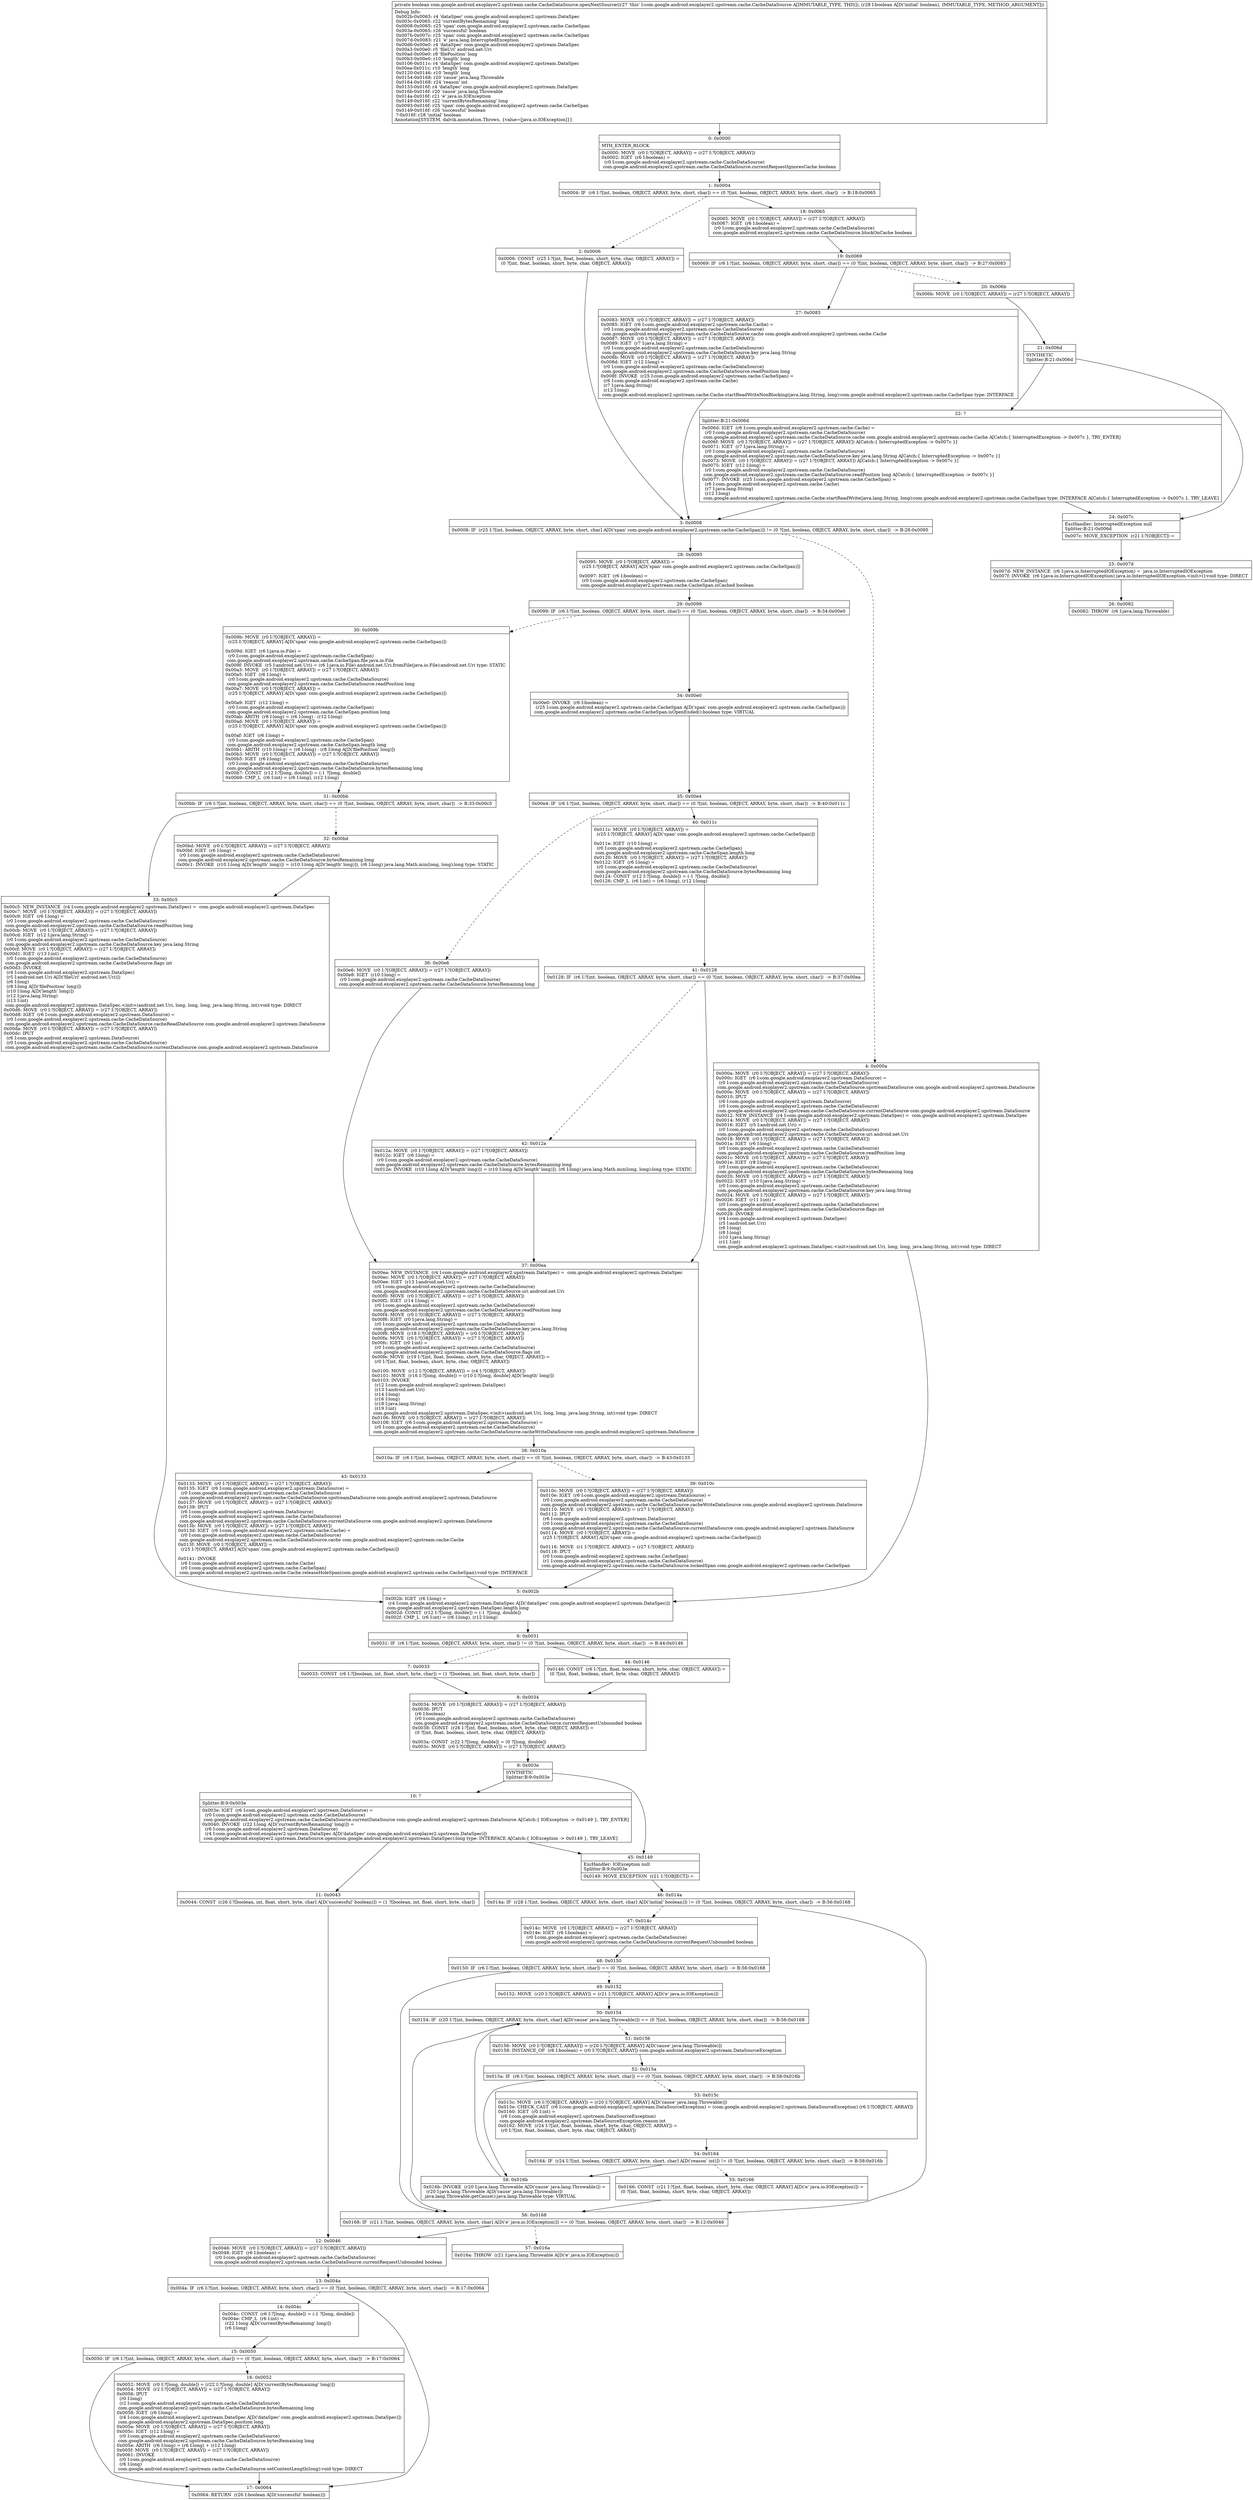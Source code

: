 digraph "CFG forcom.google.android.exoplayer2.upstream.cache.CacheDataSource.openNextSource(Z)Z" {
Node_0 [shape=record,label="{0\:\ 0x0000|MTH_ENTER_BLOCK\l|0x0000: MOVE  (r0 I:?[OBJECT, ARRAY]) = (r27 I:?[OBJECT, ARRAY]) \l0x0002: IGET  (r6 I:boolean) = \l  (r0 I:com.google.android.exoplayer2.upstream.cache.CacheDataSource)\l com.google.android.exoplayer2.upstream.cache.CacheDataSource.currentRequestIgnoresCache boolean \l}"];
Node_1 [shape=record,label="{1\:\ 0x0004|0x0004: IF  (r6 I:?[int, boolean, OBJECT, ARRAY, byte, short, char]) == (0 ?[int, boolean, OBJECT, ARRAY, byte, short, char])  \-\> B:18:0x0065 \l}"];
Node_2 [shape=record,label="{2\:\ 0x0006|0x0006: CONST  (r25 I:?[int, float, boolean, short, byte, char, OBJECT, ARRAY]) = \l  (0 ?[int, float, boolean, short, byte, char, OBJECT, ARRAY])\l \l}"];
Node_3 [shape=record,label="{3\:\ 0x0008|0x0008: IF  (r25 I:?[int, boolean, OBJECT, ARRAY, byte, short, char] A[D('span' com.google.android.exoplayer2.upstream.cache.CacheSpan)]) != (0 ?[int, boolean, OBJECT, ARRAY, byte, short, char])  \-\> B:28:0x0095 \l}"];
Node_4 [shape=record,label="{4\:\ 0x000a|0x000a: MOVE  (r0 I:?[OBJECT, ARRAY]) = (r27 I:?[OBJECT, ARRAY]) \l0x000c: IGET  (r6 I:com.google.android.exoplayer2.upstream.DataSource) = \l  (r0 I:com.google.android.exoplayer2.upstream.cache.CacheDataSource)\l com.google.android.exoplayer2.upstream.cache.CacheDataSource.upstreamDataSource com.google.android.exoplayer2.upstream.DataSource \l0x000e: MOVE  (r0 I:?[OBJECT, ARRAY]) = (r27 I:?[OBJECT, ARRAY]) \l0x0010: IPUT  \l  (r6 I:com.google.android.exoplayer2.upstream.DataSource)\l  (r0 I:com.google.android.exoplayer2.upstream.cache.CacheDataSource)\l com.google.android.exoplayer2.upstream.cache.CacheDataSource.currentDataSource com.google.android.exoplayer2.upstream.DataSource \l0x0012: NEW_INSTANCE  (r4 I:com.google.android.exoplayer2.upstream.DataSpec) =  com.google.android.exoplayer2.upstream.DataSpec \l0x0014: MOVE  (r0 I:?[OBJECT, ARRAY]) = (r27 I:?[OBJECT, ARRAY]) \l0x0016: IGET  (r5 I:android.net.Uri) = \l  (r0 I:com.google.android.exoplayer2.upstream.cache.CacheDataSource)\l com.google.android.exoplayer2.upstream.cache.CacheDataSource.uri android.net.Uri \l0x0018: MOVE  (r0 I:?[OBJECT, ARRAY]) = (r27 I:?[OBJECT, ARRAY]) \l0x001a: IGET  (r6 I:long) = \l  (r0 I:com.google.android.exoplayer2.upstream.cache.CacheDataSource)\l com.google.android.exoplayer2.upstream.cache.CacheDataSource.readPosition long \l0x001c: MOVE  (r0 I:?[OBJECT, ARRAY]) = (r27 I:?[OBJECT, ARRAY]) \l0x001e: IGET  (r8 I:long) = \l  (r0 I:com.google.android.exoplayer2.upstream.cache.CacheDataSource)\l com.google.android.exoplayer2.upstream.cache.CacheDataSource.bytesRemaining long \l0x0020: MOVE  (r0 I:?[OBJECT, ARRAY]) = (r27 I:?[OBJECT, ARRAY]) \l0x0022: IGET  (r10 I:java.lang.String) = \l  (r0 I:com.google.android.exoplayer2.upstream.cache.CacheDataSource)\l com.google.android.exoplayer2.upstream.cache.CacheDataSource.key java.lang.String \l0x0024: MOVE  (r0 I:?[OBJECT, ARRAY]) = (r27 I:?[OBJECT, ARRAY]) \l0x0026: IGET  (r11 I:int) = \l  (r0 I:com.google.android.exoplayer2.upstream.cache.CacheDataSource)\l com.google.android.exoplayer2.upstream.cache.CacheDataSource.flags int \l0x0028: INVOKE  \l  (r4 I:com.google.android.exoplayer2.upstream.DataSpec)\l  (r5 I:android.net.Uri)\l  (r6 I:long)\l  (r8 I:long)\l  (r10 I:java.lang.String)\l  (r11 I:int)\l com.google.android.exoplayer2.upstream.DataSpec.\<init\>(android.net.Uri, long, long, java.lang.String, int):void type: DIRECT \l}"];
Node_5 [shape=record,label="{5\:\ 0x002b|0x002b: IGET  (r6 I:long) = \l  (r4 I:com.google.android.exoplayer2.upstream.DataSpec A[D('dataSpec' com.google.android.exoplayer2.upstream.DataSpec)])\l com.google.android.exoplayer2.upstream.DataSpec.length long \l0x002d: CONST  (r12 I:?[long, double]) = (\-1 ?[long, double]) \l0x002f: CMP_L  (r6 I:int) = (r6 I:long), (r12 I:long) \l}"];
Node_6 [shape=record,label="{6\:\ 0x0031|0x0031: IF  (r6 I:?[int, boolean, OBJECT, ARRAY, byte, short, char]) != (0 ?[int, boolean, OBJECT, ARRAY, byte, short, char])  \-\> B:44:0x0146 \l}"];
Node_7 [shape=record,label="{7\:\ 0x0033|0x0033: CONST  (r6 I:?[boolean, int, float, short, byte, char]) = (1 ?[boolean, int, float, short, byte, char]) \l}"];
Node_8 [shape=record,label="{8\:\ 0x0034|0x0034: MOVE  (r0 I:?[OBJECT, ARRAY]) = (r27 I:?[OBJECT, ARRAY]) \l0x0036: IPUT  \l  (r6 I:boolean)\l  (r0 I:com.google.android.exoplayer2.upstream.cache.CacheDataSource)\l com.google.android.exoplayer2.upstream.cache.CacheDataSource.currentRequestUnbounded boolean \l0x0038: CONST  (r26 I:?[int, float, boolean, short, byte, char, OBJECT, ARRAY]) = \l  (0 ?[int, float, boolean, short, byte, char, OBJECT, ARRAY])\l \l0x003a: CONST  (r22 I:?[long, double]) = (0 ?[long, double]) \l0x003c: MOVE  (r0 I:?[OBJECT, ARRAY]) = (r27 I:?[OBJECT, ARRAY]) \l}"];
Node_9 [shape=record,label="{9\:\ 0x003e|SYNTHETIC\lSplitter:B:9:0x003e\l}"];
Node_10 [shape=record,label="{10\:\ ?|Splitter:B:9:0x003e\l|0x003e: IGET  (r6 I:com.google.android.exoplayer2.upstream.DataSource) = \l  (r0 I:com.google.android.exoplayer2.upstream.cache.CacheDataSource)\l com.google.android.exoplayer2.upstream.cache.CacheDataSource.currentDataSource com.google.android.exoplayer2.upstream.DataSource A[Catch:\{ IOException \-\> 0x0149 \}, TRY_ENTER]\l0x0040: INVOKE  (r22 I:long A[D('currentBytesRemaining' long)]) = \l  (r6 I:com.google.android.exoplayer2.upstream.DataSource)\l  (r4 I:com.google.android.exoplayer2.upstream.DataSpec A[D('dataSpec' com.google.android.exoplayer2.upstream.DataSpec)])\l com.google.android.exoplayer2.upstream.DataSource.open(com.google.android.exoplayer2.upstream.DataSpec):long type: INTERFACE A[Catch:\{ IOException \-\> 0x0149 \}, TRY_LEAVE]\l}"];
Node_11 [shape=record,label="{11\:\ 0x0043|0x0044: CONST  (r26 I:?[boolean, int, float, short, byte, char] A[D('successful' boolean)]) = (1 ?[boolean, int, float, short, byte, char]) \l}"];
Node_12 [shape=record,label="{12\:\ 0x0046|0x0046: MOVE  (r0 I:?[OBJECT, ARRAY]) = (r27 I:?[OBJECT, ARRAY]) \l0x0048: IGET  (r6 I:boolean) = \l  (r0 I:com.google.android.exoplayer2.upstream.cache.CacheDataSource)\l com.google.android.exoplayer2.upstream.cache.CacheDataSource.currentRequestUnbounded boolean \l}"];
Node_13 [shape=record,label="{13\:\ 0x004a|0x004a: IF  (r6 I:?[int, boolean, OBJECT, ARRAY, byte, short, char]) == (0 ?[int, boolean, OBJECT, ARRAY, byte, short, char])  \-\> B:17:0x0064 \l}"];
Node_14 [shape=record,label="{14\:\ 0x004c|0x004c: CONST  (r6 I:?[long, double]) = (\-1 ?[long, double]) \l0x004e: CMP_L  (r6 I:int) = \l  (r22 I:long A[D('currentBytesRemaining' long)])\l  (r6 I:long)\l \l}"];
Node_15 [shape=record,label="{15\:\ 0x0050|0x0050: IF  (r6 I:?[int, boolean, OBJECT, ARRAY, byte, short, char]) == (0 ?[int, boolean, OBJECT, ARRAY, byte, short, char])  \-\> B:17:0x0064 \l}"];
Node_16 [shape=record,label="{16\:\ 0x0052|0x0052: MOVE  (r0 I:?[long, double]) = (r22 I:?[long, double] A[D('currentBytesRemaining' long)]) \l0x0054: MOVE  (r2 I:?[OBJECT, ARRAY]) = (r27 I:?[OBJECT, ARRAY]) \l0x0056: IPUT  \l  (r0 I:long)\l  (r2 I:com.google.android.exoplayer2.upstream.cache.CacheDataSource)\l com.google.android.exoplayer2.upstream.cache.CacheDataSource.bytesRemaining long \l0x0058: IGET  (r6 I:long) = \l  (r4 I:com.google.android.exoplayer2.upstream.DataSpec A[D('dataSpec' com.google.android.exoplayer2.upstream.DataSpec)])\l com.google.android.exoplayer2.upstream.DataSpec.position long \l0x005a: MOVE  (r0 I:?[OBJECT, ARRAY]) = (r27 I:?[OBJECT, ARRAY]) \l0x005c: IGET  (r12 I:long) = \l  (r0 I:com.google.android.exoplayer2.upstream.cache.CacheDataSource)\l com.google.android.exoplayer2.upstream.cache.CacheDataSource.bytesRemaining long \l0x005e: ARITH  (r6 I:long) = (r6 I:long) + (r12 I:long) \l0x005f: MOVE  (r0 I:?[OBJECT, ARRAY]) = (r27 I:?[OBJECT, ARRAY]) \l0x0061: INVOKE  \l  (r0 I:com.google.android.exoplayer2.upstream.cache.CacheDataSource)\l  (r6 I:long)\l com.google.android.exoplayer2.upstream.cache.CacheDataSource.setContentLength(long):void type: DIRECT \l}"];
Node_17 [shape=record,label="{17\:\ 0x0064|0x0064: RETURN  (r26 I:boolean A[D('successful' boolean)]) \l}"];
Node_18 [shape=record,label="{18\:\ 0x0065|0x0065: MOVE  (r0 I:?[OBJECT, ARRAY]) = (r27 I:?[OBJECT, ARRAY]) \l0x0067: IGET  (r6 I:boolean) = \l  (r0 I:com.google.android.exoplayer2.upstream.cache.CacheDataSource)\l com.google.android.exoplayer2.upstream.cache.CacheDataSource.blockOnCache boolean \l}"];
Node_19 [shape=record,label="{19\:\ 0x0069|0x0069: IF  (r6 I:?[int, boolean, OBJECT, ARRAY, byte, short, char]) == (0 ?[int, boolean, OBJECT, ARRAY, byte, short, char])  \-\> B:27:0x0083 \l}"];
Node_20 [shape=record,label="{20\:\ 0x006b|0x006b: MOVE  (r0 I:?[OBJECT, ARRAY]) = (r27 I:?[OBJECT, ARRAY]) \l}"];
Node_21 [shape=record,label="{21\:\ 0x006d|SYNTHETIC\lSplitter:B:21:0x006d\l}"];
Node_22 [shape=record,label="{22\:\ ?|Splitter:B:21:0x006d\l|0x006d: IGET  (r6 I:com.google.android.exoplayer2.upstream.cache.Cache) = \l  (r0 I:com.google.android.exoplayer2.upstream.cache.CacheDataSource)\l com.google.android.exoplayer2.upstream.cache.CacheDataSource.cache com.google.android.exoplayer2.upstream.cache.Cache A[Catch:\{ InterruptedException \-\> 0x007c \}, TRY_ENTER]\l0x006f: MOVE  (r0 I:?[OBJECT, ARRAY]) = (r27 I:?[OBJECT, ARRAY]) A[Catch:\{ InterruptedException \-\> 0x007c \}]\l0x0071: IGET  (r7 I:java.lang.String) = \l  (r0 I:com.google.android.exoplayer2.upstream.cache.CacheDataSource)\l com.google.android.exoplayer2.upstream.cache.CacheDataSource.key java.lang.String A[Catch:\{ InterruptedException \-\> 0x007c \}]\l0x0073: MOVE  (r0 I:?[OBJECT, ARRAY]) = (r27 I:?[OBJECT, ARRAY]) A[Catch:\{ InterruptedException \-\> 0x007c \}]\l0x0075: IGET  (r12 I:long) = \l  (r0 I:com.google.android.exoplayer2.upstream.cache.CacheDataSource)\l com.google.android.exoplayer2.upstream.cache.CacheDataSource.readPosition long A[Catch:\{ InterruptedException \-\> 0x007c \}]\l0x0077: INVOKE  (r25 I:com.google.android.exoplayer2.upstream.cache.CacheSpan) = \l  (r6 I:com.google.android.exoplayer2.upstream.cache.Cache)\l  (r7 I:java.lang.String)\l  (r12 I:long)\l com.google.android.exoplayer2.upstream.cache.Cache.startReadWrite(java.lang.String, long):com.google.android.exoplayer2.upstream.cache.CacheSpan type: INTERFACE A[Catch:\{ InterruptedException \-\> 0x007c \}, TRY_LEAVE]\l}"];
Node_24 [shape=record,label="{24\:\ 0x007c|ExcHandler: InterruptedException null\lSplitter:B:21:0x006d\l|0x007c: MOVE_EXCEPTION  (r21 I:?[OBJECT]) =  \l}"];
Node_25 [shape=record,label="{25\:\ 0x007d|0x007d: NEW_INSTANCE  (r6 I:java.io.InterruptedIOException) =  java.io.InterruptedIOException \l0x007f: INVOKE  (r6 I:java.io.InterruptedIOException) java.io.InterruptedIOException.\<init\>():void type: DIRECT \l}"];
Node_26 [shape=record,label="{26\:\ 0x0082|0x0082: THROW  (r6 I:java.lang.Throwable) \l}"];
Node_27 [shape=record,label="{27\:\ 0x0083|0x0083: MOVE  (r0 I:?[OBJECT, ARRAY]) = (r27 I:?[OBJECT, ARRAY]) \l0x0085: IGET  (r6 I:com.google.android.exoplayer2.upstream.cache.Cache) = \l  (r0 I:com.google.android.exoplayer2.upstream.cache.CacheDataSource)\l com.google.android.exoplayer2.upstream.cache.CacheDataSource.cache com.google.android.exoplayer2.upstream.cache.Cache \l0x0087: MOVE  (r0 I:?[OBJECT, ARRAY]) = (r27 I:?[OBJECT, ARRAY]) \l0x0089: IGET  (r7 I:java.lang.String) = \l  (r0 I:com.google.android.exoplayer2.upstream.cache.CacheDataSource)\l com.google.android.exoplayer2.upstream.cache.CacheDataSource.key java.lang.String \l0x008b: MOVE  (r0 I:?[OBJECT, ARRAY]) = (r27 I:?[OBJECT, ARRAY]) \l0x008d: IGET  (r12 I:long) = \l  (r0 I:com.google.android.exoplayer2.upstream.cache.CacheDataSource)\l com.google.android.exoplayer2.upstream.cache.CacheDataSource.readPosition long \l0x008f: INVOKE  (r25 I:com.google.android.exoplayer2.upstream.cache.CacheSpan) = \l  (r6 I:com.google.android.exoplayer2.upstream.cache.Cache)\l  (r7 I:java.lang.String)\l  (r12 I:long)\l com.google.android.exoplayer2.upstream.cache.Cache.startReadWriteNonBlocking(java.lang.String, long):com.google.android.exoplayer2.upstream.cache.CacheSpan type: INTERFACE \l}"];
Node_28 [shape=record,label="{28\:\ 0x0095|0x0095: MOVE  (r0 I:?[OBJECT, ARRAY]) = \l  (r25 I:?[OBJECT, ARRAY] A[D('span' com.google.android.exoplayer2.upstream.cache.CacheSpan)])\l \l0x0097: IGET  (r6 I:boolean) = \l  (r0 I:com.google.android.exoplayer2.upstream.cache.CacheSpan)\l com.google.android.exoplayer2.upstream.cache.CacheSpan.isCached boolean \l}"];
Node_29 [shape=record,label="{29\:\ 0x0099|0x0099: IF  (r6 I:?[int, boolean, OBJECT, ARRAY, byte, short, char]) == (0 ?[int, boolean, OBJECT, ARRAY, byte, short, char])  \-\> B:34:0x00e0 \l}"];
Node_30 [shape=record,label="{30\:\ 0x009b|0x009b: MOVE  (r0 I:?[OBJECT, ARRAY]) = \l  (r25 I:?[OBJECT, ARRAY] A[D('span' com.google.android.exoplayer2.upstream.cache.CacheSpan)])\l \l0x009d: IGET  (r6 I:java.io.File) = \l  (r0 I:com.google.android.exoplayer2.upstream.cache.CacheSpan)\l com.google.android.exoplayer2.upstream.cache.CacheSpan.file java.io.File \l0x009f: INVOKE  (r5 I:android.net.Uri) = (r6 I:java.io.File) android.net.Uri.fromFile(java.io.File):android.net.Uri type: STATIC \l0x00a3: MOVE  (r0 I:?[OBJECT, ARRAY]) = (r27 I:?[OBJECT, ARRAY]) \l0x00a5: IGET  (r6 I:long) = \l  (r0 I:com.google.android.exoplayer2.upstream.cache.CacheDataSource)\l com.google.android.exoplayer2.upstream.cache.CacheDataSource.readPosition long \l0x00a7: MOVE  (r0 I:?[OBJECT, ARRAY]) = \l  (r25 I:?[OBJECT, ARRAY] A[D('span' com.google.android.exoplayer2.upstream.cache.CacheSpan)])\l \l0x00a9: IGET  (r12 I:long) = \l  (r0 I:com.google.android.exoplayer2.upstream.cache.CacheSpan)\l com.google.android.exoplayer2.upstream.cache.CacheSpan.position long \l0x00ab: ARITH  (r8 I:long) = (r6 I:long) \- (r12 I:long) \l0x00ad: MOVE  (r0 I:?[OBJECT, ARRAY]) = \l  (r25 I:?[OBJECT, ARRAY] A[D('span' com.google.android.exoplayer2.upstream.cache.CacheSpan)])\l \l0x00af: IGET  (r6 I:long) = \l  (r0 I:com.google.android.exoplayer2.upstream.cache.CacheSpan)\l com.google.android.exoplayer2.upstream.cache.CacheSpan.length long \l0x00b1: ARITH  (r10 I:long) = (r6 I:long) \- (r8 I:long A[D('filePosition' long)]) \l0x00b3: MOVE  (r0 I:?[OBJECT, ARRAY]) = (r27 I:?[OBJECT, ARRAY]) \l0x00b5: IGET  (r6 I:long) = \l  (r0 I:com.google.android.exoplayer2.upstream.cache.CacheDataSource)\l com.google.android.exoplayer2.upstream.cache.CacheDataSource.bytesRemaining long \l0x00b7: CONST  (r12 I:?[long, double]) = (\-1 ?[long, double]) \l0x00b9: CMP_L  (r6 I:int) = (r6 I:long), (r12 I:long) \l}"];
Node_31 [shape=record,label="{31\:\ 0x00bb|0x00bb: IF  (r6 I:?[int, boolean, OBJECT, ARRAY, byte, short, char]) == (0 ?[int, boolean, OBJECT, ARRAY, byte, short, char])  \-\> B:33:0x00c5 \l}"];
Node_32 [shape=record,label="{32\:\ 0x00bd|0x00bd: MOVE  (r0 I:?[OBJECT, ARRAY]) = (r27 I:?[OBJECT, ARRAY]) \l0x00bf: IGET  (r6 I:long) = \l  (r0 I:com.google.android.exoplayer2.upstream.cache.CacheDataSource)\l com.google.android.exoplayer2.upstream.cache.CacheDataSource.bytesRemaining long \l0x00c1: INVOKE  (r10 I:long A[D('length' long)]) = (r10 I:long A[D('length' long)]), (r6 I:long) java.lang.Math.min(long, long):long type: STATIC \l}"];
Node_33 [shape=record,label="{33\:\ 0x00c5|0x00c5: NEW_INSTANCE  (r4 I:com.google.android.exoplayer2.upstream.DataSpec) =  com.google.android.exoplayer2.upstream.DataSpec \l0x00c7: MOVE  (r0 I:?[OBJECT, ARRAY]) = (r27 I:?[OBJECT, ARRAY]) \l0x00c9: IGET  (r6 I:long) = \l  (r0 I:com.google.android.exoplayer2.upstream.cache.CacheDataSource)\l com.google.android.exoplayer2.upstream.cache.CacheDataSource.readPosition long \l0x00cb: MOVE  (r0 I:?[OBJECT, ARRAY]) = (r27 I:?[OBJECT, ARRAY]) \l0x00cd: IGET  (r12 I:java.lang.String) = \l  (r0 I:com.google.android.exoplayer2.upstream.cache.CacheDataSource)\l com.google.android.exoplayer2.upstream.cache.CacheDataSource.key java.lang.String \l0x00cf: MOVE  (r0 I:?[OBJECT, ARRAY]) = (r27 I:?[OBJECT, ARRAY]) \l0x00d1: IGET  (r13 I:int) = \l  (r0 I:com.google.android.exoplayer2.upstream.cache.CacheDataSource)\l com.google.android.exoplayer2.upstream.cache.CacheDataSource.flags int \l0x00d3: INVOKE  \l  (r4 I:com.google.android.exoplayer2.upstream.DataSpec)\l  (r5 I:android.net.Uri A[D('fileUri' android.net.Uri)])\l  (r6 I:long)\l  (r8 I:long A[D('filePosition' long)])\l  (r10 I:long A[D('length' long)])\l  (r12 I:java.lang.String)\l  (r13 I:int)\l com.google.android.exoplayer2.upstream.DataSpec.\<init\>(android.net.Uri, long, long, long, java.lang.String, int):void type: DIRECT \l0x00d6: MOVE  (r0 I:?[OBJECT, ARRAY]) = (r27 I:?[OBJECT, ARRAY]) \l0x00d8: IGET  (r6 I:com.google.android.exoplayer2.upstream.DataSource) = \l  (r0 I:com.google.android.exoplayer2.upstream.cache.CacheDataSource)\l com.google.android.exoplayer2.upstream.cache.CacheDataSource.cacheReadDataSource com.google.android.exoplayer2.upstream.DataSource \l0x00da: MOVE  (r0 I:?[OBJECT, ARRAY]) = (r27 I:?[OBJECT, ARRAY]) \l0x00dc: IPUT  \l  (r6 I:com.google.android.exoplayer2.upstream.DataSource)\l  (r0 I:com.google.android.exoplayer2.upstream.cache.CacheDataSource)\l com.google.android.exoplayer2.upstream.cache.CacheDataSource.currentDataSource com.google.android.exoplayer2.upstream.DataSource \l}"];
Node_34 [shape=record,label="{34\:\ 0x00e0|0x00e0: INVOKE  (r6 I:boolean) = \l  (r25 I:com.google.android.exoplayer2.upstream.cache.CacheSpan A[D('span' com.google.android.exoplayer2.upstream.cache.CacheSpan)])\l com.google.android.exoplayer2.upstream.cache.CacheSpan.isOpenEnded():boolean type: VIRTUAL \l}"];
Node_35 [shape=record,label="{35\:\ 0x00e4|0x00e4: IF  (r6 I:?[int, boolean, OBJECT, ARRAY, byte, short, char]) == (0 ?[int, boolean, OBJECT, ARRAY, byte, short, char])  \-\> B:40:0x011c \l}"];
Node_36 [shape=record,label="{36\:\ 0x00e6|0x00e6: MOVE  (r0 I:?[OBJECT, ARRAY]) = (r27 I:?[OBJECT, ARRAY]) \l0x00e8: IGET  (r10 I:long) = \l  (r0 I:com.google.android.exoplayer2.upstream.cache.CacheDataSource)\l com.google.android.exoplayer2.upstream.cache.CacheDataSource.bytesRemaining long \l}"];
Node_37 [shape=record,label="{37\:\ 0x00ea|0x00ea: NEW_INSTANCE  (r4 I:com.google.android.exoplayer2.upstream.DataSpec) =  com.google.android.exoplayer2.upstream.DataSpec \l0x00ec: MOVE  (r0 I:?[OBJECT, ARRAY]) = (r27 I:?[OBJECT, ARRAY]) \l0x00ee: IGET  (r13 I:android.net.Uri) = \l  (r0 I:com.google.android.exoplayer2.upstream.cache.CacheDataSource)\l com.google.android.exoplayer2.upstream.cache.CacheDataSource.uri android.net.Uri \l0x00f0: MOVE  (r0 I:?[OBJECT, ARRAY]) = (r27 I:?[OBJECT, ARRAY]) \l0x00f2: IGET  (r14 I:long) = \l  (r0 I:com.google.android.exoplayer2.upstream.cache.CacheDataSource)\l com.google.android.exoplayer2.upstream.cache.CacheDataSource.readPosition long \l0x00f4: MOVE  (r0 I:?[OBJECT, ARRAY]) = (r27 I:?[OBJECT, ARRAY]) \l0x00f6: IGET  (r0 I:java.lang.String) = \l  (r0 I:com.google.android.exoplayer2.upstream.cache.CacheDataSource)\l com.google.android.exoplayer2.upstream.cache.CacheDataSource.key java.lang.String \l0x00f8: MOVE  (r18 I:?[OBJECT, ARRAY]) = (r0 I:?[OBJECT, ARRAY]) \l0x00fa: MOVE  (r0 I:?[OBJECT, ARRAY]) = (r27 I:?[OBJECT, ARRAY]) \l0x00fc: IGET  (r0 I:int) = \l  (r0 I:com.google.android.exoplayer2.upstream.cache.CacheDataSource)\l com.google.android.exoplayer2.upstream.cache.CacheDataSource.flags int \l0x00fe: MOVE  (r19 I:?[int, float, boolean, short, byte, char, OBJECT, ARRAY]) = \l  (r0 I:?[int, float, boolean, short, byte, char, OBJECT, ARRAY])\l \l0x0100: MOVE  (r12 I:?[OBJECT, ARRAY]) = (r4 I:?[OBJECT, ARRAY]) \l0x0101: MOVE  (r16 I:?[long, double]) = (r10 I:?[long, double] A[D('length' long)]) \l0x0103: INVOKE  \l  (r12 I:com.google.android.exoplayer2.upstream.DataSpec)\l  (r13 I:android.net.Uri)\l  (r14 I:long)\l  (r16 I:long)\l  (r18 I:java.lang.String)\l  (r19 I:int)\l com.google.android.exoplayer2.upstream.DataSpec.\<init\>(android.net.Uri, long, long, java.lang.String, int):void type: DIRECT \l0x0106: MOVE  (r0 I:?[OBJECT, ARRAY]) = (r27 I:?[OBJECT, ARRAY]) \l0x0108: IGET  (r6 I:com.google.android.exoplayer2.upstream.DataSource) = \l  (r0 I:com.google.android.exoplayer2.upstream.cache.CacheDataSource)\l com.google.android.exoplayer2.upstream.cache.CacheDataSource.cacheWriteDataSource com.google.android.exoplayer2.upstream.DataSource \l}"];
Node_38 [shape=record,label="{38\:\ 0x010a|0x010a: IF  (r6 I:?[int, boolean, OBJECT, ARRAY, byte, short, char]) == (0 ?[int, boolean, OBJECT, ARRAY, byte, short, char])  \-\> B:43:0x0133 \l}"];
Node_39 [shape=record,label="{39\:\ 0x010c|0x010c: MOVE  (r0 I:?[OBJECT, ARRAY]) = (r27 I:?[OBJECT, ARRAY]) \l0x010e: IGET  (r6 I:com.google.android.exoplayer2.upstream.DataSource) = \l  (r0 I:com.google.android.exoplayer2.upstream.cache.CacheDataSource)\l com.google.android.exoplayer2.upstream.cache.CacheDataSource.cacheWriteDataSource com.google.android.exoplayer2.upstream.DataSource \l0x0110: MOVE  (r0 I:?[OBJECT, ARRAY]) = (r27 I:?[OBJECT, ARRAY]) \l0x0112: IPUT  \l  (r6 I:com.google.android.exoplayer2.upstream.DataSource)\l  (r0 I:com.google.android.exoplayer2.upstream.cache.CacheDataSource)\l com.google.android.exoplayer2.upstream.cache.CacheDataSource.currentDataSource com.google.android.exoplayer2.upstream.DataSource \l0x0114: MOVE  (r0 I:?[OBJECT, ARRAY]) = \l  (r25 I:?[OBJECT, ARRAY] A[D('span' com.google.android.exoplayer2.upstream.cache.CacheSpan)])\l \l0x0116: MOVE  (r1 I:?[OBJECT, ARRAY]) = (r27 I:?[OBJECT, ARRAY]) \l0x0118: IPUT  \l  (r0 I:com.google.android.exoplayer2.upstream.cache.CacheSpan)\l  (r1 I:com.google.android.exoplayer2.upstream.cache.CacheDataSource)\l com.google.android.exoplayer2.upstream.cache.CacheDataSource.lockedSpan com.google.android.exoplayer2.upstream.cache.CacheSpan \l}"];
Node_40 [shape=record,label="{40\:\ 0x011c|0x011c: MOVE  (r0 I:?[OBJECT, ARRAY]) = \l  (r25 I:?[OBJECT, ARRAY] A[D('span' com.google.android.exoplayer2.upstream.cache.CacheSpan)])\l \l0x011e: IGET  (r10 I:long) = \l  (r0 I:com.google.android.exoplayer2.upstream.cache.CacheSpan)\l com.google.android.exoplayer2.upstream.cache.CacheSpan.length long \l0x0120: MOVE  (r0 I:?[OBJECT, ARRAY]) = (r27 I:?[OBJECT, ARRAY]) \l0x0122: IGET  (r6 I:long) = \l  (r0 I:com.google.android.exoplayer2.upstream.cache.CacheDataSource)\l com.google.android.exoplayer2.upstream.cache.CacheDataSource.bytesRemaining long \l0x0124: CONST  (r12 I:?[long, double]) = (\-1 ?[long, double]) \l0x0126: CMP_L  (r6 I:int) = (r6 I:long), (r12 I:long) \l}"];
Node_41 [shape=record,label="{41\:\ 0x0128|0x0128: IF  (r6 I:?[int, boolean, OBJECT, ARRAY, byte, short, char]) == (0 ?[int, boolean, OBJECT, ARRAY, byte, short, char])  \-\> B:37:0x00ea \l}"];
Node_42 [shape=record,label="{42\:\ 0x012a|0x012a: MOVE  (r0 I:?[OBJECT, ARRAY]) = (r27 I:?[OBJECT, ARRAY]) \l0x012c: IGET  (r6 I:long) = \l  (r0 I:com.google.android.exoplayer2.upstream.cache.CacheDataSource)\l com.google.android.exoplayer2.upstream.cache.CacheDataSource.bytesRemaining long \l0x012e: INVOKE  (r10 I:long A[D('length' long)]) = (r10 I:long A[D('length' long)]), (r6 I:long) java.lang.Math.min(long, long):long type: STATIC \l}"];
Node_43 [shape=record,label="{43\:\ 0x0133|0x0133: MOVE  (r0 I:?[OBJECT, ARRAY]) = (r27 I:?[OBJECT, ARRAY]) \l0x0135: IGET  (r6 I:com.google.android.exoplayer2.upstream.DataSource) = \l  (r0 I:com.google.android.exoplayer2.upstream.cache.CacheDataSource)\l com.google.android.exoplayer2.upstream.cache.CacheDataSource.upstreamDataSource com.google.android.exoplayer2.upstream.DataSource \l0x0137: MOVE  (r0 I:?[OBJECT, ARRAY]) = (r27 I:?[OBJECT, ARRAY]) \l0x0139: IPUT  \l  (r6 I:com.google.android.exoplayer2.upstream.DataSource)\l  (r0 I:com.google.android.exoplayer2.upstream.cache.CacheDataSource)\l com.google.android.exoplayer2.upstream.cache.CacheDataSource.currentDataSource com.google.android.exoplayer2.upstream.DataSource \l0x013b: MOVE  (r0 I:?[OBJECT, ARRAY]) = (r27 I:?[OBJECT, ARRAY]) \l0x013d: IGET  (r6 I:com.google.android.exoplayer2.upstream.cache.Cache) = \l  (r0 I:com.google.android.exoplayer2.upstream.cache.CacheDataSource)\l com.google.android.exoplayer2.upstream.cache.CacheDataSource.cache com.google.android.exoplayer2.upstream.cache.Cache \l0x013f: MOVE  (r0 I:?[OBJECT, ARRAY]) = \l  (r25 I:?[OBJECT, ARRAY] A[D('span' com.google.android.exoplayer2.upstream.cache.CacheSpan)])\l \l0x0141: INVOKE  \l  (r6 I:com.google.android.exoplayer2.upstream.cache.Cache)\l  (r0 I:com.google.android.exoplayer2.upstream.cache.CacheSpan)\l com.google.android.exoplayer2.upstream.cache.Cache.releaseHoleSpan(com.google.android.exoplayer2.upstream.cache.CacheSpan):void type: INTERFACE \l}"];
Node_44 [shape=record,label="{44\:\ 0x0146|0x0146: CONST  (r6 I:?[int, float, boolean, short, byte, char, OBJECT, ARRAY]) = \l  (0 ?[int, float, boolean, short, byte, char, OBJECT, ARRAY])\l \l}"];
Node_45 [shape=record,label="{45\:\ 0x0149|ExcHandler: IOException null\lSplitter:B:9:0x003e\l|0x0149: MOVE_EXCEPTION  (r21 I:?[OBJECT]) =  \l}"];
Node_46 [shape=record,label="{46\:\ 0x014a|0x014a: IF  (r28 I:?[int, boolean, OBJECT, ARRAY, byte, short, char] A[D('initial' boolean)]) != (0 ?[int, boolean, OBJECT, ARRAY, byte, short, char])  \-\> B:56:0x0168 \l}"];
Node_47 [shape=record,label="{47\:\ 0x014c|0x014c: MOVE  (r0 I:?[OBJECT, ARRAY]) = (r27 I:?[OBJECT, ARRAY]) \l0x014e: IGET  (r6 I:boolean) = \l  (r0 I:com.google.android.exoplayer2.upstream.cache.CacheDataSource)\l com.google.android.exoplayer2.upstream.cache.CacheDataSource.currentRequestUnbounded boolean \l}"];
Node_48 [shape=record,label="{48\:\ 0x0150|0x0150: IF  (r6 I:?[int, boolean, OBJECT, ARRAY, byte, short, char]) == (0 ?[int, boolean, OBJECT, ARRAY, byte, short, char])  \-\> B:56:0x0168 \l}"];
Node_49 [shape=record,label="{49\:\ 0x0152|0x0152: MOVE  (r20 I:?[OBJECT, ARRAY]) = (r21 I:?[OBJECT, ARRAY] A[D('e' java.io.IOException)]) \l}"];
Node_50 [shape=record,label="{50\:\ 0x0154|0x0154: IF  (r20 I:?[int, boolean, OBJECT, ARRAY, byte, short, char] A[D('cause' java.lang.Throwable)]) == (0 ?[int, boolean, OBJECT, ARRAY, byte, short, char])  \-\> B:56:0x0168 \l}"];
Node_51 [shape=record,label="{51\:\ 0x0156|0x0156: MOVE  (r0 I:?[OBJECT, ARRAY]) = (r20 I:?[OBJECT, ARRAY] A[D('cause' java.lang.Throwable)]) \l0x0158: INSTANCE_OF  (r6 I:boolean) = (r0 I:?[OBJECT, ARRAY]) com.google.android.exoplayer2.upstream.DataSourceException \l}"];
Node_52 [shape=record,label="{52\:\ 0x015a|0x015a: IF  (r6 I:?[int, boolean, OBJECT, ARRAY, byte, short, char]) == (0 ?[int, boolean, OBJECT, ARRAY, byte, short, char])  \-\> B:58:0x016b \l}"];
Node_53 [shape=record,label="{53\:\ 0x015c|0x015c: MOVE  (r6 I:?[OBJECT, ARRAY]) = (r20 I:?[OBJECT, ARRAY] A[D('cause' java.lang.Throwable)]) \l0x015e: CHECK_CAST  (r6 I:com.google.android.exoplayer2.upstream.DataSourceException) = (com.google.android.exoplayer2.upstream.DataSourceException) (r6 I:?[OBJECT, ARRAY]) \l0x0160: IGET  (r0 I:int) = \l  (r6 I:com.google.android.exoplayer2.upstream.DataSourceException)\l com.google.android.exoplayer2.upstream.DataSourceException.reason int \l0x0162: MOVE  (r24 I:?[int, float, boolean, short, byte, char, OBJECT, ARRAY]) = \l  (r0 I:?[int, float, boolean, short, byte, char, OBJECT, ARRAY])\l \l}"];
Node_54 [shape=record,label="{54\:\ 0x0164|0x0164: IF  (r24 I:?[int, boolean, OBJECT, ARRAY, byte, short, char] A[D('reason' int)]) != (0 ?[int, boolean, OBJECT, ARRAY, byte, short, char])  \-\> B:58:0x016b \l}"];
Node_55 [shape=record,label="{55\:\ 0x0166|0x0166: CONST  (r21 I:?[int, float, boolean, short, byte, char, OBJECT, ARRAY] A[D('e' java.io.IOException)]) = \l  (0 ?[int, float, boolean, short, byte, char, OBJECT, ARRAY])\l \l}"];
Node_56 [shape=record,label="{56\:\ 0x0168|0x0168: IF  (r21 I:?[int, boolean, OBJECT, ARRAY, byte, short, char] A[D('e' java.io.IOException)]) == (0 ?[int, boolean, OBJECT, ARRAY, byte, short, char])  \-\> B:12:0x0046 \l}"];
Node_57 [shape=record,label="{57\:\ 0x016a|0x016a: THROW  (r21 I:java.lang.Throwable A[D('e' java.io.IOException)]) \l}"];
Node_58 [shape=record,label="{58\:\ 0x016b|0x016b: INVOKE  (r20 I:java.lang.Throwable A[D('cause' java.lang.Throwable)]) = \l  (r20 I:java.lang.Throwable A[D('cause' java.lang.Throwable)])\l java.lang.Throwable.getCause():java.lang.Throwable type: VIRTUAL \l}"];
MethodNode[shape=record,label="{private boolean com.google.android.exoplayer2.upstream.cache.CacheDataSource.openNextSource((r27 'this' I:com.google.android.exoplayer2.upstream.cache.CacheDataSource A[IMMUTABLE_TYPE, THIS]), (r28 I:boolean A[D('initial' boolean), IMMUTABLE_TYPE, METHOD_ARGUMENT]))  | Debug Info:\l  0x002b\-0x0065: r4 'dataSpec' com.google.android.exoplayer2.upstream.DataSpec\l  0x003c\-0x0065: r22 'currentBytesRemaining' long\l  0x0008\-0x0065: r25 'span' com.google.android.exoplayer2.upstream.cache.CacheSpan\l  0x003a\-0x0065: r26 'successful' boolean\l  0x007b\-0x007c: r25 'span' com.google.android.exoplayer2.upstream.cache.CacheSpan\l  0x007d\-0x0083: r21 'e' java.lang.InterruptedException\l  0x00d6\-0x00e0: r4 'dataSpec' com.google.android.exoplayer2.upstream.DataSpec\l  0x00a3\-0x00e0: r5 'fileUri' android.net.Uri\l  0x00ad\-0x00e0: r8 'filePosition' long\l  0x00b3\-0x00e0: r10 'length' long\l  0x0106\-0x011c: r4 'dataSpec' com.google.android.exoplayer2.upstream.DataSpec\l  0x00ea\-0x011c: r10 'length' long\l  0x0120\-0x0146: r10 'length' long\l  0x0154\-0x0168: r20 'cause' java.lang.Throwable\l  0x0164\-0x0168: r24 'reason' int\l  0x0133\-0x016f: r4 'dataSpec' com.google.android.exoplayer2.upstream.DataSpec\l  0x016b\-0x016f: r20 'cause' java.lang.Throwable\l  0x014a\-0x016f: r21 'e' java.io.IOException\l  0x0149\-0x016f: r22 'currentBytesRemaining' long\l  0x0093\-0x016f: r25 'span' com.google.android.exoplayer2.upstream.cache.CacheSpan\l  0x0149\-0x016f: r26 'successful' boolean\l  ?\-0x016f: r28 'initial' boolean\lAnnotation[SYSTEM, dalvik.annotation.Throws, \{value=[java.io.IOException]\}]\l}"];
MethodNode -> Node_0;
Node_0 -> Node_1;
Node_1 -> Node_2[style=dashed];
Node_1 -> Node_18;
Node_2 -> Node_3;
Node_3 -> Node_4[style=dashed];
Node_3 -> Node_28;
Node_4 -> Node_5;
Node_5 -> Node_6;
Node_6 -> Node_7[style=dashed];
Node_6 -> Node_44;
Node_7 -> Node_8;
Node_8 -> Node_9;
Node_9 -> Node_10;
Node_9 -> Node_45;
Node_10 -> Node_11;
Node_10 -> Node_45;
Node_11 -> Node_12;
Node_12 -> Node_13;
Node_13 -> Node_14[style=dashed];
Node_13 -> Node_17;
Node_14 -> Node_15;
Node_15 -> Node_16[style=dashed];
Node_15 -> Node_17;
Node_16 -> Node_17;
Node_18 -> Node_19;
Node_19 -> Node_20[style=dashed];
Node_19 -> Node_27;
Node_20 -> Node_21;
Node_21 -> Node_22;
Node_21 -> Node_24;
Node_22 -> Node_24;
Node_22 -> Node_3;
Node_24 -> Node_25;
Node_25 -> Node_26;
Node_27 -> Node_3;
Node_28 -> Node_29;
Node_29 -> Node_30[style=dashed];
Node_29 -> Node_34;
Node_30 -> Node_31;
Node_31 -> Node_32[style=dashed];
Node_31 -> Node_33;
Node_32 -> Node_33;
Node_33 -> Node_5;
Node_34 -> Node_35;
Node_35 -> Node_36[style=dashed];
Node_35 -> Node_40;
Node_36 -> Node_37;
Node_37 -> Node_38;
Node_38 -> Node_39[style=dashed];
Node_38 -> Node_43;
Node_39 -> Node_5;
Node_40 -> Node_41;
Node_41 -> Node_37;
Node_41 -> Node_42[style=dashed];
Node_42 -> Node_37;
Node_43 -> Node_5;
Node_44 -> Node_8;
Node_45 -> Node_46;
Node_46 -> Node_47[style=dashed];
Node_46 -> Node_56;
Node_47 -> Node_48;
Node_48 -> Node_49[style=dashed];
Node_48 -> Node_56;
Node_49 -> Node_50;
Node_50 -> Node_51[style=dashed];
Node_50 -> Node_56;
Node_51 -> Node_52;
Node_52 -> Node_53[style=dashed];
Node_52 -> Node_58;
Node_53 -> Node_54;
Node_54 -> Node_55[style=dashed];
Node_54 -> Node_58;
Node_55 -> Node_56;
Node_56 -> Node_12;
Node_56 -> Node_57[style=dashed];
Node_58 -> Node_50;
}

